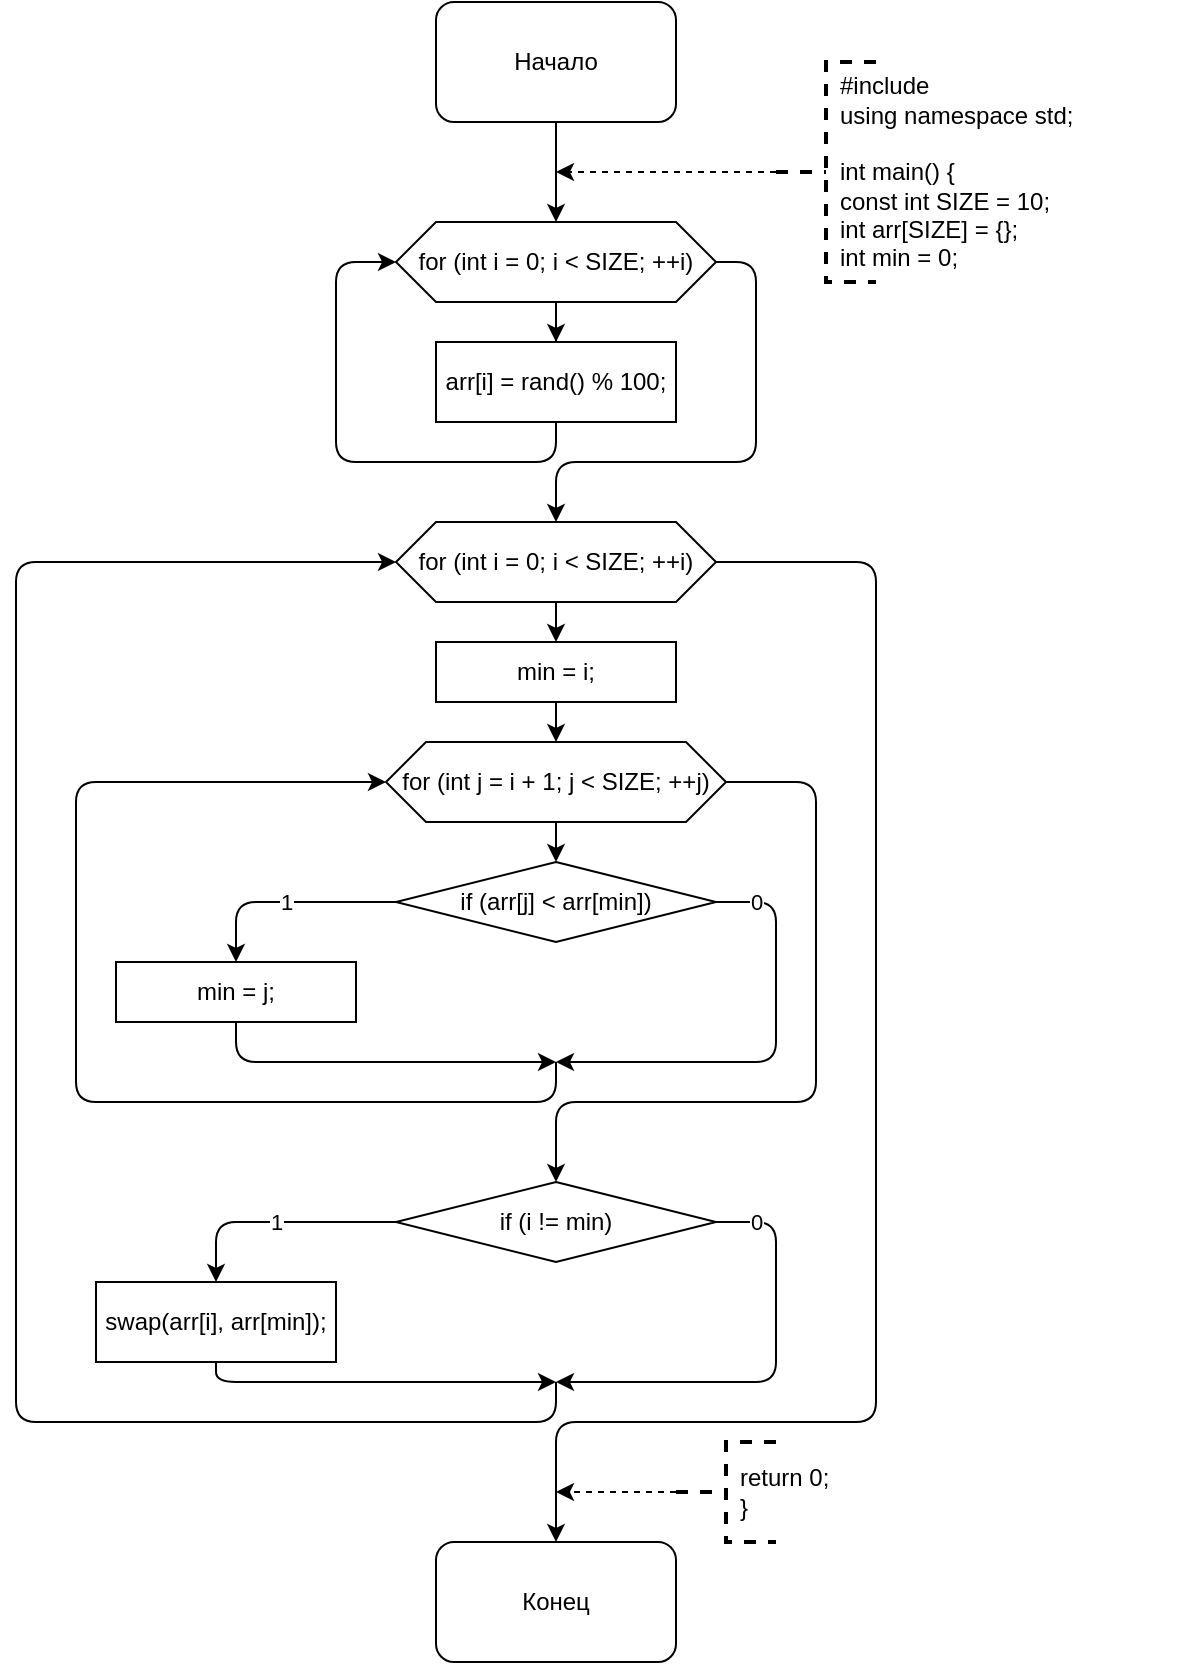 <mxfile version="13.9.9" type="device"><diagram id="CkXKI0MdB8QdoGeYNIW2" name="Страница 1"><mxGraphModel dx="1024" dy="592" grid="1" gridSize="10" guides="1" tooltips="1" connect="1" arrows="1" fold="1" page="1" pageScale="1" pageWidth="827" pageHeight="1169" math="0" shadow="0"><root><mxCell id="0"/><mxCell id="1" parent="0"/><mxCell id="tvP7RMpf0JmHMdm5k8CG-1" style="edgeStyle=orthogonalEdgeStyle;rounded=0;orthogonalLoop=1;jettySize=auto;html=1;entryX=0.5;entryY=0;entryDx=0;entryDy=0;" edge="1" parent="1" source="tvP7RMpf0JmHMdm5k8CG-2" target="tvP7RMpf0JmHMdm5k8CG-4"><mxGeometry relative="1" as="geometry"/></mxCell><mxCell id="tvP7RMpf0JmHMdm5k8CG-2" value="Начало" style="rounded=1;whiteSpace=wrap;html=1;" vertex="1" parent="1"><mxGeometry x="340" y="10" width="120" height="60" as="geometry"/></mxCell><mxCell id="tvP7RMpf0JmHMdm5k8CG-3" style="edgeStyle=orthogonalEdgeStyle;rounded=0;orthogonalLoop=1;jettySize=auto;html=1;" edge="1" parent="1" source="tvP7RMpf0JmHMdm5k8CG-4" target="tvP7RMpf0JmHMdm5k8CG-5"><mxGeometry relative="1" as="geometry"/></mxCell><mxCell id="tvP7RMpf0JmHMdm5k8CG-4" value="for (int i = 0; i &amp;lt; SIZE; ++i)" style="shape=hexagon;perimeter=hexagonPerimeter2;whiteSpace=wrap;html=1;fixedSize=1;" vertex="1" parent="1"><mxGeometry x="320" y="120" width="160" height="40" as="geometry"/></mxCell><mxCell id="tvP7RMpf0JmHMdm5k8CG-5" value="arr[i] = rand() % 100;" style="rounded=0;whiteSpace=wrap;html=1;" vertex="1" parent="1"><mxGeometry x="340" y="180" width="120" height="40" as="geometry"/></mxCell><mxCell id="tvP7RMpf0JmHMdm5k8CG-6" value="" style="endArrow=classic;html=1;exitX=0.5;exitY=1;exitDx=0;exitDy=0;entryX=0;entryY=0.5;entryDx=0;entryDy=0;" edge="1" parent="1" source="tvP7RMpf0JmHMdm5k8CG-5" target="tvP7RMpf0JmHMdm5k8CG-4"><mxGeometry width="50" height="50" relative="1" as="geometry"><mxPoint x="390" y="330" as="sourcePoint"/><mxPoint x="440" y="280" as="targetPoint"/><Array as="points"><mxPoint x="400" y="240"/><mxPoint x="290" y="240"/><mxPoint x="290" y="140"/></Array></mxGeometry></mxCell><mxCell id="tvP7RMpf0JmHMdm5k8CG-7" value="" style="endArrow=classic;html=1;exitX=1;exitY=0.5;exitDx=0;exitDy=0;" edge="1" parent="1" source="tvP7RMpf0JmHMdm5k8CG-4"><mxGeometry width="50" height="50" relative="1" as="geometry"><mxPoint x="390" y="330" as="sourcePoint"/><mxPoint x="400" y="270" as="targetPoint"/><Array as="points"><mxPoint x="500" y="140"/><mxPoint x="500" y="240"/><mxPoint x="400" y="240"/></Array></mxGeometry></mxCell><mxCell id="tvP7RMpf0JmHMdm5k8CG-16" value="Конец" style="rounded=1;whiteSpace=wrap;html=1;" vertex="1" parent="1"><mxGeometry x="340" y="780" width="120" height="60" as="geometry"/></mxCell><mxCell id="tvP7RMpf0JmHMdm5k8CG-17" style="edgeStyle=orthogonalEdgeStyle;rounded=0;orthogonalLoop=1;jettySize=auto;html=1;dashed=1;" edge="1" parent="1" source="tvP7RMpf0JmHMdm5k8CG-18"><mxGeometry relative="1" as="geometry"><mxPoint x="400" y="95" as="targetPoint"/></mxGeometry></mxCell><mxCell id="tvP7RMpf0JmHMdm5k8CG-18" value="" style="strokeWidth=2;html=1;shape=mxgraph.flowchart.annotation_2;align=left;labelPosition=right;pointerEvents=1;dashed=1;" vertex="1" parent="1"><mxGeometry x="510" y="40" width="50" height="110" as="geometry"/></mxCell><mxCell id="tvP7RMpf0JmHMdm5k8CG-19" value="#include&amp;nbsp;&lt;br&gt;using namespace std;&lt;br&gt;&lt;br&gt;int main() {&lt;br&gt;const int SIZE = 10;&lt;br&gt;int arr[SIZE] = {};&lt;br&gt;int min = 0;" style="text;html=1;strokeColor=none;fillColor=none;align=left;verticalAlign=middle;whiteSpace=wrap;rounded=0;dashed=1;" vertex="1" parent="1"><mxGeometry x="540" y="40" width="180" height="110" as="geometry"/></mxCell><mxCell id="tvP7RMpf0JmHMdm5k8CG-44" style="edgeStyle=orthogonalEdgeStyle;rounded=1;orthogonalLoop=1;jettySize=auto;html=1;dashed=1;" edge="1" parent="1" source="tvP7RMpf0JmHMdm5k8CG-21"><mxGeometry relative="1" as="geometry"><mxPoint x="400" y="755" as="targetPoint"/></mxGeometry></mxCell><mxCell id="tvP7RMpf0JmHMdm5k8CG-21" value="" style="strokeWidth=2;html=1;shape=mxgraph.flowchart.annotation_2;align=left;labelPosition=right;pointerEvents=1;dashed=1;" vertex="1" parent="1"><mxGeometry x="460" y="730" width="50" height="50" as="geometry"/></mxCell><mxCell id="tvP7RMpf0JmHMdm5k8CG-22" value="return 0;&lt;br&gt;}" style="text;html=1;strokeColor=none;fillColor=none;align=left;verticalAlign=middle;whiteSpace=wrap;rounded=0;dashed=1;" vertex="1" parent="1"><mxGeometry x="490" y="730" width="110" height="50" as="geometry"/></mxCell><mxCell id="tvP7RMpf0JmHMdm5k8CG-35" style="edgeStyle=orthogonalEdgeStyle;rounded=1;orthogonalLoop=1;jettySize=auto;html=1;" edge="1" parent="1" source="tvP7RMpf0JmHMdm5k8CG-23" target="tvP7RMpf0JmHMdm5k8CG-24"><mxGeometry relative="1" as="geometry"/></mxCell><mxCell id="tvP7RMpf0JmHMdm5k8CG-23" value="for (int i = 0; i &amp;lt; SIZE; ++i)" style="shape=hexagon;perimeter=hexagonPerimeter2;whiteSpace=wrap;html=1;fixedSize=1;" vertex="1" parent="1"><mxGeometry x="320" y="270" width="160" height="40" as="geometry"/></mxCell><mxCell id="tvP7RMpf0JmHMdm5k8CG-36" style="edgeStyle=orthogonalEdgeStyle;rounded=1;orthogonalLoop=1;jettySize=auto;html=1;" edge="1" parent="1" source="tvP7RMpf0JmHMdm5k8CG-24" target="tvP7RMpf0JmHMdm5k8CG-25"><mxGeometry relative="1" as="geometry"/></mxCell><mxCell id="tvP7RMpf0JmHMdm5k8CG-24" value="min = i;" style="rounded=0;whiteSpace=wrap;html=1;" vertex="1" parent="1"><mxGeometry x="340" y="330" width="120" height="30" as="geometry"/></mxCell><mxCell id="tvP7RMpf0JmHMdm5k8CG-31" style="edgeStyle=orthogonalEdgeStyle;rounded=1;orthogonalLoop=1;jettySize=auto;html=1;" edge="1" parent="1" source="tvP7RMpf0JmHMdm5k8CG-25" target="tvP7RMpf0JmHMdm5k8CG-26"><mxGeometry relative="1" as="geometry"/></mxCell><mxCell id="tvP7RMpf0JmHMdm5k8CG-25" value="for (int j = i + 1; j &amp;lt; SIZE; ++j)" style="shape=hexagon;perimeter=hexagonPerimeter2;whiteSpace=wrap;html=1;fixedSize=1;" vertex="1" parent="1"><mxGeometry x="315" y="380" width="170" height="40" as="geometry"/></mxCell><mxCell id="tvP7RMpf0JmHMdm5k8CG-27" value="1" style="edgeStyle=orthogonalEdgeStyle;rounded=1;orthogonalLoop=1;jettySize=auto;html=1;" edge="1" parent="1" source="tvP7RMpf0JmHMdm5k8CG-26" target="tvP7RMpf0JmHMdm5k8CG-28"><mxGeometry relative="1" as="geometry"><mxPoint x="200" y="490" as="targetPoint"/></mxGeometry></mxCell><mxCell id="tvP7RMpf0JmHMdm5k8CG-26" value="if (arr[j] &amp;lt; arr[min])" style="rhombus;whiteSpace=wrap;html=1;" vertex="1" parent="1"><mxGeometry x="320" y="440" width="160" height="40" as="geometry"/></mxCell><mxCell id="tvP7RMpf0JmHMdm5k8CG-28" value="min = j;" style="rounded=0;whiteSpace=wrap;html=1;" vertex="1" parent="1"><mxGeometry x="180" y="490" width="120" height="30" as="geometry"/></mxCell><mxCell id="tvP7RMpf0JmHMdm5k8CG-29" value="" style="endArrow=classic;html=1;exitX=0.5;exitY=1;exitDx=0;exitDy=0;" edge="1" parent="1" source="tvP7RMpf0JmHMdm5k8CG-28"><mxGeometry width="50" height="50" relative="1" as="geometry"><mxPoint x="390" y="530" as="sourcePoint"/><mxPoint x="400" y="540" as="targetPoint"/><Array as="points"><mxPoint x="240" y="540"/></Array></mxGeometry></mxCell><mxCell id="tvP7RMpf0JmHMdm5k8CG-30" value="0" style="endArrow=classic;html=1;exitX=1;exitY=0.5;exitDx=0;exitDy=0;" edge="1" parent="1" source="tvP7RMpf0JmHMdm5k8CG-26"><mxGeometry x="-0.818" width="50" height="50" relative="1" as="geometry"><mxPoint x="390" y="530" as="sourcePoint"/><mxPoint x="400" y="540" as="targetPoint"/><Array as="points"><mxPoint x="510" y="460"/><mxPoint x="510" y="540"/></Array><mxPoint as="offset"/></mxGeometry></mxCell><mxCell id="tvP7RMpf0JmHMdm5k8CG-32" value="" style="endArrow=classic;html=1;entryX=0;entryY=0.5;entryDx=0;entryDy=0;" edge="1" parent="1" target="tvP7RMpf0JmHMdm5k8CG-25"><mxGeometry width="50" height="50" relative="1" as="geometry"><mxPoint x="400" y="540" as="sourcePoint"/><mxPoint x="440" y="580" as="targetPoint"/><Array as="points"><mxPoint x="400" y="560"/><mxPoint x="160" y="560"/><mxPoint x="160" y="400"/></Array></mxGeometry></mxCell><mxCell id="tvP7RMpf0JmHMdm5k8CG-33" value="" style="endArrow=classic;html=1;exitX=1;exitY=0.5;exitDx=0;exitDy=0;" edge="1" parent="1" source="tvP7RMpf0JmHMdm5k8CG-25"><mxGeometry width="50" height="50" relative="1" as="geometry"><mxPoint x="390" y="530" as="sourcePoint"/><mxPoint x="400" y="600" as="targetPoint"/><Array as="points"><mxPoint x="530" y="400"/><mxPoint x="530" y="560"/><mxPoint x="400" y="560"/></Array></mxGeometry></mxCell><mxCell id="tvP7RMpf0JmHMdm5k8CG-38" value="1" style="edgeStyle=orthogonalEdgeStyle;rounded=1;orthogonalLoop=1;jettySize=auto;html=1;" edge="1" parent="1" source="tvP7RMpf0JmHMdm5k8CG-37" target="tvP7RMpf0JmHMdm5k8CG-39"><mxGeometry relative="1" as="geometry"><mxPoint x="240" y="650" as="targetPoint"/></mxGeometry></mxCell><mxCell id="tvP7RMpf0JmHMdm5k8CG-37" value="if (i != min)" style="rhombus;whiteSpace=wrap;html=1;" vertex="1" parent="1"><mxGeometry x="320" y="600" width="160" height="40" as="geometry"/></mxCell><mxCell id="tvP7RMpf0JmHMdm5k8CG-39" value="swap(arr[i], arr[min]);" style="rounded=0;whiteSpace=wrap;html=1;" vertex="1" parent="1"><mxGeometry x="170" y="650" width="120" height="40" as="geometry"/></mxCell><mxCell id="tvP7RMpf0JmHMdm5k8CG-40" value="0" style="endArrow=classic;html=1;exitX=1;exitY=0.5;exitDx=0;exitDy=0;" edge="1" parent="1" source="tvP7RMpf0JmHMdm5k8CG-37"><mxGeometry x="-0.818" width="50" height="50" relative="1" as="geometry"><mxPoint x="390" y="630" as="sourcePoint"/><mxPoint x="400" y="700" as="targetPoint"/><Array as="points"><mxPoint x="510" y="620"/><mxPoint x="510" y="700"/></Array><mxPoint as="offset"/></mxGeometry></mxCell><mxCell id="tvP7RMpf0JmHMdm5k8CG-41" value="" style="endArrow=classic;html=1;exitX=0.5;exitY=1;exitDx=0;exitDy=0;" edge="1" parent="1" source="tvP7RMpf0JmHMdm5k8CG-39"><mxGeometry width="50" height="50" relative="1" as="geometry"><mxPoint x="390" y="630" as="sourcePoint"/><mxPoint x="400" y="700" as="targetPoint"/><Array as="points"><mxPoint x="230" y="700"/></Array></mxGeometry></mxCell><mxCell id="tvP7RMpf0JmHMdm5k8CG-42" value="" style="endArrow=classic;html=1;entryX=0;entryY=0.5;entryDx=0;entryDy=0;" edge="1" parent="1" target="tvP7RMpf0JmHMdm5k8CG-23"><mxGeometry width="50" height="50" relative="1" as="geometry"><mxPoint x="400" y="700" as="sourcePoint"/><mxPoint x="440" y="680" as="targetPoint"/><Array as="points"><mxPoint x="400" y="720"/><mxPoint x="130" y="720"/><mxPoint x="130" y="290"/></Array></mxGeometry></mxCell><mxCell id="tvP7RMpf0JmHMdm5k8CG-43" value="" style="endArrow=classic;html=1;exitX=1;exitY=0.5;exitDx=0;exitDy=0;entryX=0.5;entryY=0;entryDx=0;entryDy=0;" edge="1" parent="1" source="tvP7RMpf0JmHMdm5k8CG-23" target="tvP7RMpf0JmHMdm5k8CG-16"><mxGeometry width="50" height="50" relative="1" as="geometry"><mxPoint x="390" y="610" as="sourcePoint"/><mxPoint x="400" y="760" as="targetPoint"/><Array as="points"><mxPoint x="560" y="290"/><mxPoint x="560" y="720"/><mxPoint x="400" y="720"/></Array></mxGeometry></mxCell></root></mxGraphModel></diagram></mxfile>
